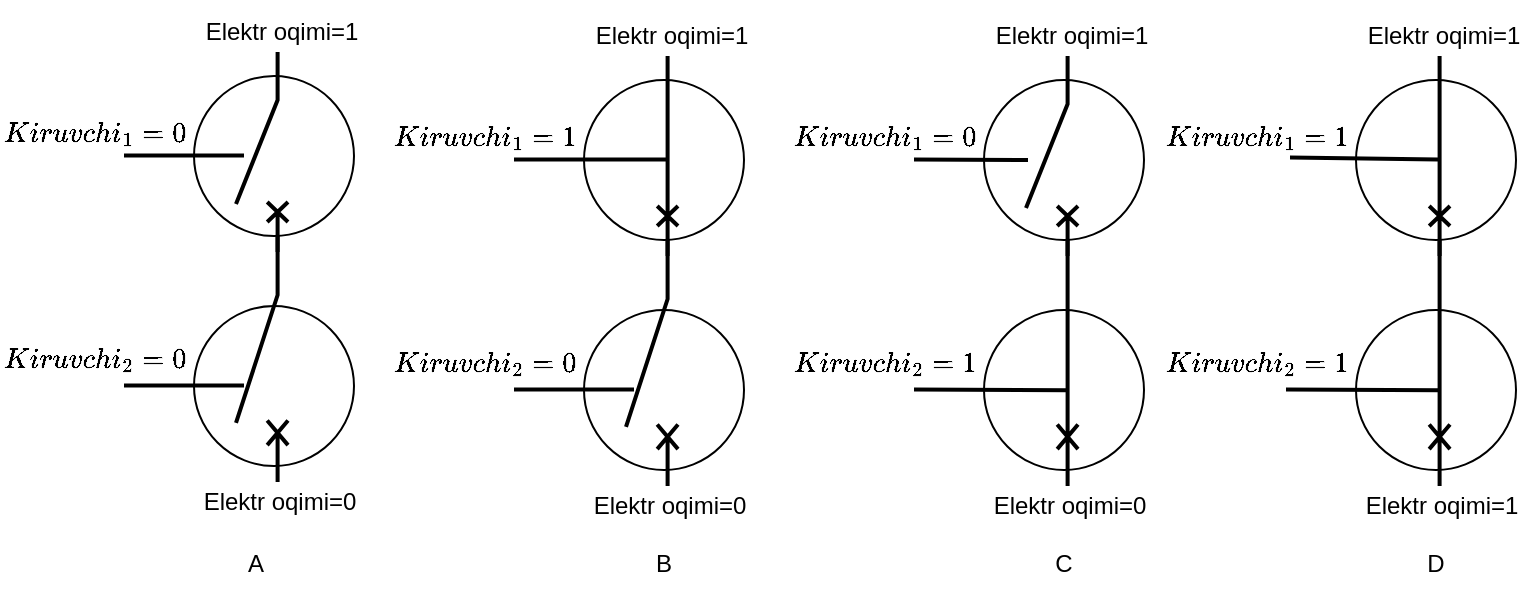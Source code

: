<mxfile version="26.2.14">
  <diagram name="Page-1" id="4meyUS6zvRIcmUm-TQJn">
    <mxGraphModel dx="983" dy="520" grid="1" gridSize="10" guides="1" tooltips="1" connect="1" arrows="1" fold="1" page="1" pageScale="1" pageWidth="850" pageHeight="1100" math="1" shadow="0">
      <root>
        <mxCell id="0" />
        <mxCell id="1" parent="0" />
        <mxCell id="xmy9EEC2zoLijDq-EKh_-2" value="" style="ellipse;whiteSpace=wrap;html=1;aspect=fixed;fillColor=none;" parent="1" vertex="1">
          <mxGeometry x="119" y="40" width="80" height="80" as="geometry" />
        </mxCell>
        <mxCell id="xmy9EEC2zoLijDq-EKh_-6" value="" style="endArrow=none;html=1;rounded=0;strokeWidth=2;" parent="1" edge="1">
          <mxGeometry width="50" height="50" relative="1" as="geometry">
            <mxPoint x="84" y="79.71" as="sourcePoint" />
            <mxPoint x="144" y="79.71" as="targetPoint" />
          </mxGeometry>
        </mxCell>
        <mxCell id="xmy9EEC2zoLijDq-EKh_-8" value="Elektr oqimi=1" style="text;html=1;align=center;verticalAlign=middle;whiteSpace=wrap;rounded=0;" parent="1" vertex="1">
          <mxGeometry x="120" y="2.5" width="86" height="30" as="geometry" />
        </mxCell>
        <mxCell id="xmy9EEC2zoLijDq-EKh_-9" value="$$Kiruvchi_1=0$$" style="text;html=1;align=center;verticalAlign=middle;whiteSpace=wrap;rounded=0;" parent="1" vertex="1">
          <mxGeometry x="40" y="54" width="60" height="30" as="geometry" />
        </mxCell>
        <mxCell id="4uLX3IR0A0tW_j7Ps2Xi-2" value="" style="pointerEvents=1;verticalLabelPosition=bottom;shadow=0;dashed=0;align=center;html=1;verticalAlign=top;shape=mxgraph.electrical.electro-mechanical.circuitBreaker2;elSwitchState=off;direction=south;movable=1;resizable=1;rotatable=1;deletable=1;editable=1;locked=0;connectable=1;strokeWidth=2;flipV=0;flipH=1;" parent="1" vertex="1">
          <mxGeometry x="140" y="28" width="26" height="100" as="geometry" />
        </mxCell>
        <mxCell id="mXPwIYj5sqe2Xj3jmijJ-1" value="" style="ellipse;whiteSpace=wrap;html=1;aspect=fixed;fillColor=none;" vertex="1" parent="1">
          <mxGeometry x="119" y="155" width="80" height="80" as="geometry" />
        </mxCell>
        <mxCell id="mXPwIYj5sqe2Xj3jmijJ-2" value="" style="endArrow=none;html=1;rounded=0;strokeWidth=2;" edge="1" parent="1">
          <mxGeometry width="50" height="50" relative="1" as="geometry">
            <mxPoint x="84" y="194.71" as="sourcePoint" />
            <mxPoint x="144" y="194.71" as="targetPoint" />
          </mxGeometry>
        </mxCell>
        <mxCell id="mXPwIYj5sqe2Xj3jmijJ-5" value="" style="pointerEvents=1;verticalLabelPosition=bottom;shadow=0;dashed=0;align=center;html=1;verticalAlign=top;shape=mxgraph.electrical.electro-mechanical.circuitBreaker2;elSwitchState=off;direction=south;movable=1;resizable=1;rotatable=1;deletable=1;editable=1;locked=0;connectable=1;strokeWidth=2;flipV=0;flipH=1;" vertex="1" parent="1">
          <mxGeometry x="140" y="120" width="26" height="123" as="geometry" />
        </mxCell>
        <mxCell id="mXPwIYj5sqe2Xj3jmijJ-6" value="Elektr oqimi=0" style="text;html=1;align=center;verticalAlign=middle;whiteSpace=wrap;rounded=0;" vertex="1" parent="1">
          <mxGeometry x="119" y="238" width="86" height="30" as="geometry" />
        </mxCell>
        <mxCell id="mXPwIYj5sqe2Xj3jmijJ-7" value="$$Kiruvchi_2=0$$" style="text;html=1;align=center;verticalAlign=middle;whiteSpace=wrap;rounded=0;" vertex="1" parent="1">
          <mxGeometry x="40" y="166.5" width="60" height="30" as="geometry" />
        </mxCell>
        <mxCell id="mXPwIYj5sqe2Xj3jmijJ-8" value="" style="ellipse;whiteSpace=wrap;html=1;aspect=fixed;fillColor=none;" vertex="1" parent="1">
          <mxGeometry x="314" y="42" width="80" height="80" as="geometry" />
        </mxCell>
        <mxCell id="mXPwIYj5sqe2Xj3jmijJ-9" value="" style="endArrow=none;html=1;rounded=0;strokeWidth=2;entryX=0.517;entryY=0.798;entryDx=0;entryDy=0;entryPerimeter=0;" edge="1" parent="1" target="mXPwIYj5sqe2Xj3jmijJ-12">
          <mxGeometry width="50" height="50" relative="1" as="geometry">
            <mxPoint x="279" y="81.71" as="sourcePoint" />
            <mxPoint x="339" y="81.71" as="targetPoint" />
          </mxGeometry>
        </mxCell>
        <mxCell id="mXPwIYj5sqe2Xj3jmijJ-10" value="Elektr oqimi=1" style="text;html=1;align=center;verticalAlign=middle;whiteSpace=wrap;rounded=0;" vertex="1" parent="1">
          <mxGeometry x="315" y="4.5" width="86" height="30" as="geometry" />
        </mxCell>
        <mxCell id="mXPwIYj5sqe2Xj3jmijJ-11" value="$$Kiruvchi_1=1$$" style="text;html=1;align=center;verticalAlign=middle;whiteSpace=wrap;rounded=0;" vertex="1" parent="1">
          <mxGeometry x="235" y="56" width="60" height="30" as="geometry" />
        </mxCell>
        <mxCell id="mXPwIYj5sqe2Xj3jmijJ-12" value="" style="pointerEvents=1;verticalLabelPosition=bottom;shadow=0;dashed=0;align=center;html=1;verticalAlign=top;shape=mxgraph.electrical.electro-mechanical.circuitBreaker2;elSwitchState=on;direction=south;movable=1;resizable=1;rotatable=1;deletable=1;editable=1;locked=0;connectable=1;strokeWidth=2;flipV=0;flipH=1;" vertex="1" parent="1">
          <mxGeometry x="335" y="30" width="26" height="100" as="geometry" />
        </mxCell>
        <mxCell id="mXPwIYj5sqe2Xj3jmijJ-13" value="" style="ellipse;whiteSpace=wrap;html=1;aspect=fixed;fillColor=none;" vertex="1" parent="1">
          <mxGeometry x="314" y="157" width="80" height="80" as="geometry" />
        </mxCell>
        <mxCell id="mXPwIYj5sqe2Xj3jmijJ-14" value="" style="endArrow=none;html=1;rounded=0;strokeWidth=2;" edge="1" parent="1">
          <mxGeometry width="50" height="50" relative="1" as="geometry">
            <mxPoint x="279" y="196.71" as="sourcePoint" />
            <mxPoint x="339" y="196.71" as="targetPoint" />
          </mxGeometry>
        </mxCell>
        <mxCell id="mXPwIYj5sqe2Xj3jmijJ-15" value="" style="pointerEvents=1;verticalLabelPosition=bottom;shadow=0;dashed=0;align=center;html=1;verticalAlign=top;shape=mxgraph.electrical.electro-mechanical.circuitBreaker2;elSwitchState=off;direction=south;movable=1;resizable=1;rotatable=1;deletable=1;editable=1;locked=0;connectable=1;strokeWidth=2;flipV=0;flipH=1;" vertex="1" parent="1">
          <mxGeometry x="335" y="122" width="26" height="123" as="geometry" />
        </mxCell>
        <mxCell id="mXPwIYj5sqe2Xj3jmijJ-16" value="Elektr oqimi=0" style="text;html=1;align=center;verticalAlign=middle;whiteSpace=wrap;rounded=0;" vertex="1" parent="1">
          <mxGeometry x="314" y="240" width="86" height="30" as="geometry" />
        </mxCell>
        <mxCell id="mXPwIYj5sqe2Xj3jmijJ-17" value="$$Kiruvchi_2=0$$" style="text;html=1;align=center;verticalAlign=middle;whiteSpace=wrap;rounded=0;" vertex="1" parent="1">
          <mxGeometry x="235" y="168.5" width="60" height="30" as="geometry" />
        </mxCell>
        <mxCell id="mXPwIYj5sqe2Xj3jmijJ-19" value="A" style="text;html=1;align=center;verticalAlign=middle;whiteSpace=wrap;rounded=0;" vertex="1" parent="1">
          <mxGeometry x="120" y="269" width="60" height="30" as="geometry" />
        </mxCell>
        <mxCell id="mXPwIYj5sqe2Xj3jmijJ-20" value="B" style="text;html=1;align=center;verticalAlign=middle;whiteSpace=wrap;rounded=0;" vertex="1" parent="1">
          <mxGeometry x="324" y="269" width="60" height="30" as="geometry" />
        </mxCell>
        <mxCell id="mXPwIYj5sqe2Xj3jmijJ-21" value="" style="ellipse;whiteSpace=wrap;html=1;aspect=fixed;fillColor=none;" vertex="1" parent="1">
          <mxGeometry x="514" y="42" width="80" height="80" as="geometry" />
        </mxCell>
        <mxCell id="mXPwIYj5sqe2Xj3jmijJ-22" value="" style="endArrow=none;html=1;rounded=0;strokeWidth=2;" edge="1" parent="1">
          <mxGeometry width="50" height="50" relative="1" as="geometry">
            <mxPoint x="479" y="81.71" as="sourcePoint" />
            <mxPoint x="536" y="82" as="targetPoint" />
          </mxGeometry>
        </mxCell>
        <mxCell id="mXPwIYj5sqe2Xj3jmijJ-23" value="Elektr oqimi=1" style="text;html=1;align=center;verticalAlign=middle;whiteSpace=wrap;rounded=0;" vertex="1" parent="1">
          <mxGeometry x="515" y="4.5" width="86" height="30" as="geometry" />
        </mxCell>
        <mxCell id="mXPwIYj5sqe2Xj3jmijJ-24" value="$$Kiruvchi_1=0$$" style="text;html=1;align=center;verticalAlign=middle;whiteSpace=wrap;rounded=0;" vertex="1" parent="1">
          <mxGeometry x="435" y="56" width="60" height="30" as="geometry" />
        </mxCell>
        <mxCell id="mXPwIYj5sqe2Xj3jmijJ-25" value="" style="pointerEvents=1;verticalLabelPosition=bottom;shadow=0;dashed=0;align=center;html=1;verticalAlign=top;shape=mxgraph.electrical.electro-mechanical.circuitBreaker2;elSwitchState=off;direction=south;movable=1;resizable=1;rotatable=1;deletable=1;editable=1;locked=0;connectable=1;strokeWidth=2;flipV=0;flipH=1;" vertex="1" parent="1">
          <mxGeometry x="535" y="30" width="26" height="100" as="geometry" />
        </mxCell>
        <mxCell id="mXPwIYj5sqe2Xj3jmijJ-26" value="" style="ellipse;whiteSpace=wrap;html=1;aspect=fixed;fillColor=none;" vertex="1" parent="1">
          <mxGeometry x="514" y="157" width="80" height="80" as="geometry" />
        </mxCell>
        <mxCell id="mXPwIYj5sqe2Xj3jmijJ-27" value="" style="endArrow=none;html=1;rounded=0;strokeWidth=2;entryX=0.611;entryY=0.825;entryDx=0;entryDy=0;entryPerimeter=0;" edge="1" parent="1" target="mXPwIYj5sqe2Xj3jmijJ-28">
          <mxGeometry width="50" height="50" relative="1" as="geometry">
            <mxPoint x="479" y="196.71" as="sourcePoint" />
            <mxPoint x="539" y="196.71" as="targetPoint" />
          </mxGeometry>
        </mxCell>
        <mxCell id="mXPwIYj5sqe2Xj3jmijJ-28" value="" style="pointerEvents=1;verticalLabelPosition=bottom;shadow=0;dashed=0;align=center;html=1;verticalAlign=top;shape=mxgraph.electrical.electro-mechanical.circuitBreaker2;elSwitchState=on;direction=south;movable=1;resizable=1;rotatable=1;deletable=1;editable=1;locked=0;connectable=1;strokeWidth=2;flipV=0;flipH=1;" vertex="1" parent="1">
          <mxGeometry x="535" y="122" width="26" height="123" as="geometry" />
        </mxCell>
        <mxCell id="mXPwIYj5sqe2Xj3jmijJ-29" value="Elektr oqimi=0" style="text;html=1;align=center;verticalAlign=middle;whiteSpace=wrap;rounded=0;" vertex="1" parent="1">
          <mxGeometry x="514" y="240" width="86" height="30" as="geometry" />
        </mxCell>
        <mxCell id="mXPwIYj5sqe2Xj3jmijJ-30" value="$$Kiruvchi_2=1$$" style="text;html=1;align=center;verticalAlign=middle;whiteSpace=wrap;rounded=0;" vertex="1" parent="1">
          <mxGeometry x="435" y="168.5" width="60" height="30" as="geometry" />
        </mxCell>
        <mxCell id="mXPwIYj5sqe2Xj3jmijJ-31" value="C" style="text;html=1;align=center;verticalAlign=middle;whiteSpace=wrap;rounded=0;" vertex="1" parent="1">
          <mxGeometry x="524" y="269" width="60" height="30" as="geometry" />
        </mxCell>
        <mxCell id="mXPwIYj5sqe2Xj3jmijJ-32" value="" style="ellipse;whiteSpace=wrap;html=1;aspect=fixed;fillColor=none;" vertex="1" parent="1">
          <mxGeometry x="700" y="42" width="80" height="80" as="geometry" />
        </mxCell>
        <mxCell id="mXPwIYj5sqe2Xj3jmijJ-33" value="" style="endArrow=none;html=1;rounded=0;strokeWidth=2;entryX=0.528;entryY=0.695;entryDx=0;entryDy=0;entryPerimeter=0;" edge="1" parent="1">
          <mxGeometry width="50" height="50" relative="1" as="geometry">
            <mxPoint x="667" y="80.71" as="sourcePoint" />
            <mxPoint x="741.07" y="81.8" as="targetPoint" />
          </mxGeometry>
        </mxCell>
        <mxCell id="mXPwIYj5sqe2Xj3jmijJ-34" value="Elektr oqimi=1" style="text;html=1;align=center;verticalAlign=middle;whiteSpace=wrap;rounded=0;" vertex="1" parent="1">
          <mxGeometry x="701" y="4.5" width="86" height="30" as="geometry" />
        </mxCell>
        <mxCell id="mXPwIYj5sqe2Xj3jmijJ-35" value="$$Kiruvchi_1=1$$" style="text;html=1;align=center;verticalAlign=middle;whiteSpace=wrap;rounded=0;" vertex="1" parent="1">
          <mxGeometry x="621" y="56" width="60" height="30" as="geometry" />
        </mxCell>
        <mxCell id="mXPwIYj5sqe2Xj3jmijJ-36" value="" style="pointerEvents=1;verticalLabelPosition=bottom;shadow=0;dashed=0;align=center;html=1;verticalAlign=top;shape=mxgraph.electrical.electro-mechanical.circuitBreaker2;elSwitchState=on;direction=south;movable=1;resizable=1;rotatable=1;deletable=1;editable=1;locked=0;connectable=1;strokeWidth=2;flipV=0;flipH=1;" vertex="1" parent="1">
          <mxGeometry x="721" y="30" width="26" height="100" as="geometry" />
        </mxCell>
        <mxCell id="mXPwIYj5sqe2Xj3jmijJ-37" value="" style="ellipse;whiteSpace=wrap;html=1;aspect=fixed;fillColor=none;" vertex="1" parent="1">
          <mxGeometry x="700" y="157" width="80" height="80" as="geometry" />
        </mxCell>
        <mxCell id="mXPwIYj5sqe2Xj3jmijJ-38" value="" style="endArrow=none;html=1;rounded=0;strokeWidth=2;entryX=0.611;entryY=0.825;entryDx=0;entryDy=0;entryPerimeter=0;" edge="1" parent="1" target="mXPwIYj5sqe2Xj3jmijJ-39">
          <mxGeometry width="50" height="50" relative="1" as="geometry">
            <mxPoint x="665" y="196.71" as="sourcePoint" />
            <mxPoint x="725" y="196.71" as="targetPoint" />
          </mxGeometry>
        </mxCell>
        <mxCell id="mXPwIYj5sqe2Xj3jmijJ-39" value="" style="pointerEvents=1;verticalLabelPosition=bottom;shadow=0;dashed=0;align=center;html=1;verticalAlign=top;shape=mxgraph.electrical.electro-mechanical.circuitBreaker2;elSwitchState=on;direction=south;movable=1;resizable=1;rotatable=1;deletable=1;editable=1;locked=0;connectable=1;strokeWidth=2;flipV=0;flipH=1;" vertex="1" parent="1">
          <mxGeometry x="721" y="122" width="26" height="123" as="geometry" />
        </mxCell>
        <mxCell id="mXPwIYj5sqe2Xj3jmijJ-40" value="Elektr oqimi=1" style="text;html=1;align=center;verticalAlign=middle;whiteSpace=wrap;rounded=0;" vertex="1" parent="1">
          <mxGeometry x="700" y="240" width="86" height="30" as="geometry" />
        </mxCell>
        <mxCell id="mXPwIYj5sqe2Xj3jmijJ-41" value="$$Kiruvchi_2=1$$" style="text;html=1;align=center;verticalAlign=middle;whiteSpace=wrap;rounded=0;" vertex="1" parent="1">
          <mxGeometry x="621" y="168.5" width="60" height="30" as="geometry" />
        </mxCell>
        <mxCell id="mXPwIYj5sqe2Xj3jmijJ-42" value="D" style="text;html=1;align=center;verticalAlign=middle;whiteSpace=wrap;rounded=0;" vertex="1" parent="1">
          <mxGeometry x="710" y="269" width="60" height="30" as="geometry" />
        </mxCell>
      </root>
    </mxGraphModel>
  </diagram>
</mxfile>

